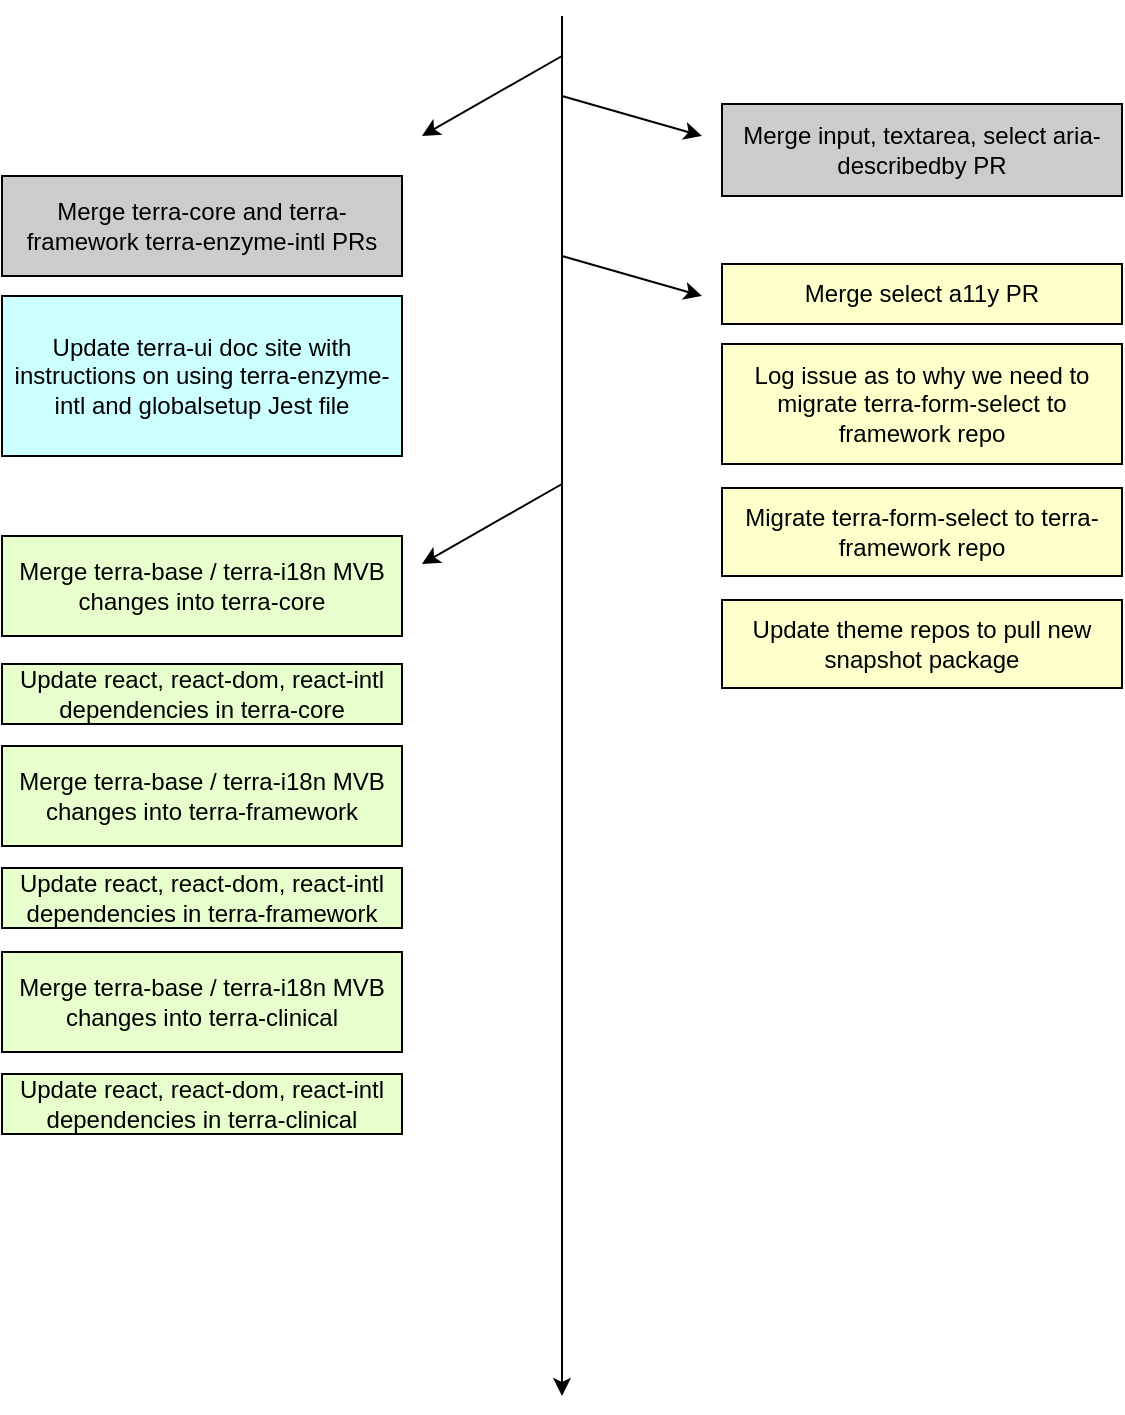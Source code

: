 <mxfile version="10.5.0" type="github"><diagram id="syv0qct1AfWaRPSKMayu" name="Page-1"><mxGraphModel dx="1158" dy="536" grid="1" gridSize="10" guides="1" tooltips="1" connect="1" arrows="1" fold="1" page="1" pageScale="1" pageWidth="1400" pageHeight="850" math="0" shadow="0"><root><mxCell id="0"/><mxCell id="1" parent="0"/><mxCell id="YZSe7TeP0NrDY4SGOrCG-1" value="" style="endArrow=classic;html=1;" edge="1" parent="1"><mxGeometry width="50" height="50" relative="1" as="geometry"><mxPoint x="520" y="50" as="sourcePoint"/><mxPoint x="520" y="740" as="targetPoint"/></mxGeometry></mxCell><mxCell id="YZSe7TeP0NrDY4SGOrCG-7" value="" style="endArrow=classic;html=1;" edge="1" parent="1"><mxGeometry width="50" height="50" relative="1" as="geometry"><mxPoint x="520" y="70" as="sourcePoint"/><mxPoint x="450" y="110" as="targetPoint"/></mxGeometry></mxCell><mxCell id="YZSe7TeP0NrDY4SGOrCG-8" value="Merge terra-base / terra-i18n MVB changes into terra-core" style="rounded=0;whiteSpace=wrap;html=1;fillColor=#E6FFCC;" vertex="1" parent="1"><mxGeometry x="240" y="310" width="200" height="50" as="geometry"/></mxCell><mxCell id="YZSe7TeP0NrDY4SGOrCG-9" value="&lt;span id=&quot;docs-internal-guid-9a763968-7fff-6fca-603b-f5bd0c2b2e99&quot;&gt;&lt;p dir=&quot;ltr&quot;&gt;&lt;span&gt;Merge terra-core and terra-framework terra-enzyme-intl PRs&lt;/span&gt;&lt;/p&gt;&lt;/span&gt;" style="rounded=0;whiteSpace=wrap;html=1;fillColor=#CCCCCC;" vertex="1" parent="1"><mxGeometry x="240" y="130" width="200" height="50" as="geometry"/></mxCell><mxCell id="YZSe7TeP0NrDY4SGOrCG-10" value="&lt;span id=&quot;docs-internal-guid-9a763968-7fff-6fca-603b-f5bd0c2b2e99&quot;&gt;&lt;p dir=&quot;ltr&quot;&gt;&lt;/p&gt;&lt;p dir=&quot;ltr&quot;&gt;&lt;span&gt;Update terra-ui doc site with instructions on using terra-enzyme-intl and globalsetup Jest file&lt;/span&gt;&lt;/p&gt;&lt;/span&gt;" style="rounded=0;whiteSpace=wrap;html=1;fillColor=#CCFFFF;" vertex="1" parent="1"><mxGeometry x="240" y="190" width="200" height="80" as="geometry"/></mxCell><mxCell id="YZSe7TeP0NrDY4SGOrCG-11" value="Merge select a11y PR" style="rounded=0;whiteSpace=wrap;html=1;fillColor=#FFFFCC;" vertex="1" parent="1"><mxGeometry x="600" y="174" width="200" height="30" as="geometry"/></mxCell><mxCell id="YZSe7TeP0NrDY4SGOrCG-12" value="&lt;span id=&quot;docs-internal-guid-9a763968-7fff-6fca-603b-f5bd0c2b2e99&quot;&gt;&lt;p dir=&quot;ltr&quot;&gt;&lt;/p&gt;&lt;p dir=&quot;ltr&quot;&gt;&lt;span&gt;Log issue as to why we need to migrate terra-form-select to framework repo&lt;/span&gt;&lt;/p&gt;&lt;/span&gt;" style="rounded=0;whiteSpace=wrap;html=1;fillColor=#FFFFCC;" vertex="1" parent="1"><mxGeometry x="600" y="214" width="200" height="60" as="geometry"/></mxCell><mxCell id="YZSe7TeP0NrDY4SGOrCG-13" value="&lt;span id=&quot;docs-internal-guid-9a763968-7fff-6fca-603b-f5bd0c2b2e99&quot;&gt;&lt;p dir=&quot;ltr&quot;&gt;&lt;/p&gt;&lt;p dir=&quot;ltr&quot;&gt;&lt;/p&gt;&lt;p dir=&quot;ltr&quot;&gt;&lt;span&gt;Migrate terra-form-select to terra-framework repo&lt;/span&gt;&lt;/p&gt;&lt;/span&gt;" style="rounded=0;whiteSpace=wrap;html=1;fillColor=#FFFFCC;" vertex="1" parent="1"><mxGeometry x="600" y="286" width="200" height="44" as="geometry"/></mxCell><mxCell id="YZSe7TeP0NrDY4SGOrCG-14" value="" style="endArrow=classic;html=1;" edge="1" parent="1"><mxGeometry width="50" height="50" relative="1" as="geometry"><mxPoint x="520" y="170" as="sourcePoint"/><mxPoint x="590" y="190" as="targetPoint"/></mxGeometry></mxCell><mxCell id="YZSe7TeP0NrDY4SGOrCG-15" value="&lt;span id=&quot;docs-internal-guid-9a763968-7fff-6fca-603b-f5bd0c2b2e99&quot;&gt;&lt;p dir=&quot;ltr&quot;&gt;&lt;/p&gt;&lt;p dir=&quot;ltr&quot;&gt;&lt;/p&gt;&lt;p dir=&quot;ltr&quot;&gt;&lt;/p&gt;&lt;p dir=&quot;ltr&quot;&gt;&lt;span&gt;Update theme repos to pull new snapshot package&lt;/span&gt;&lt;/p&gt;&lt;/span&gt;" style="rounded=0;whiteSpace=wrap;html=1;fillColor=#FFFFCC;" vertex="1" parent="1"><mxGeometry x="600" y="342" width="200" height="44" as="geometry"/></mxCell><mxCell id="YZSe7TeP0NrDY4SGOrCG-16" value="" style="endArrow=classic;html=1;" edge="1" parent="1"><mxGeometry width="50" height="50" relative="1" as="geometry"><mxPoint x="520" y="284" as="sourcePoint"/><mxPoint x="450" y="324" as="targetPoint"/></mxGeometry></mxCell><mxCell id="YZSe7TeP0NrDY4SGOrCG-17" value="Update react, react-dom, react-intl dependencies in terra-core" style="rounded=0;whiteSpace=wrap;html=1;fillColor=#E6FFCC;" vertex="1" parent="1"><mxGeometry x="240" y="374" width="200" height="30" as="geometry"/></mxCell><mxCell id="YZSe7TeP0NrDY4SGOrCG-18" value="Merge terra-base / terra-i18n MVB changes into terra-framework" style="rounded=0;whiteSpace=wrap;html=1;fillColor=#E6FFCC;" vertex="1" parent="1"><mxGeometry x="240" y="415" width="200" height="50" as="geometry"/></mxCell><mxCell id="YZSe7TeP0NrDY4SGOrCG-19" value="Update react, react-dom, react-intl dependencies in terra-framework" style="rounded=0;whiteSpace=wrap;html=1;fillColor=#E6FFCC;" vertex="1" parent="1"><mxGeometry x="240" y="476" width="200" height="30" as="geometry"/></mxCell><mxCell id="YZSe7TeP0NrDY4SGOrCG-20" value="Merge terra-base / terra-i18n MVB changes into terra-clinical" style="rounded=0;whiteSpace=wrap;html=1;fillColor=#E6FFCC;" vertex="1" parent="1"><mxGeometry x="240" y="518" width="200" height="50" as="geometry"/></mxCell><mxCell id="YZSe7TeP0NrDY4SGOrCG-21" value="Update react, react-dom, react-intl dependencies in terra-clinical&lt;br&gt;" style="rounded=0;whiteSpace=wrap;html=1;fillColor=#E6FFCC;" vertex="1" parent="1"><mxGeometry x="240" y="579" width="200" height="30" as="geometry"/></mxCell><mxCell id="YZSe7TeP0NrDY4SGOrCG-25" value="Merge input, textarea, select aria-describedby PR" style="rounded=0;whiteSpace=wrap;html=1;fillColor=#CCCCCC;" vertex="1" parent="1"><mxGeometry x="600" y="94" width="200" height="46" as="geometry"/></mxCell><mxCell id="YZSe7TeP0NrDY4SGOrCG-26" value="" style="endArrow=classic;html=1;" edge="1" parent="1"><mxGeometry width="50" height="50" relative="1" as="geometry"><mxPoint x="520" y="90" as="sourcePoint"/><mxPoint x="590" y="110" as="targetPoint"/></mxGeometry></mxCell></root></mxGraphModel></diagram></mxfile>